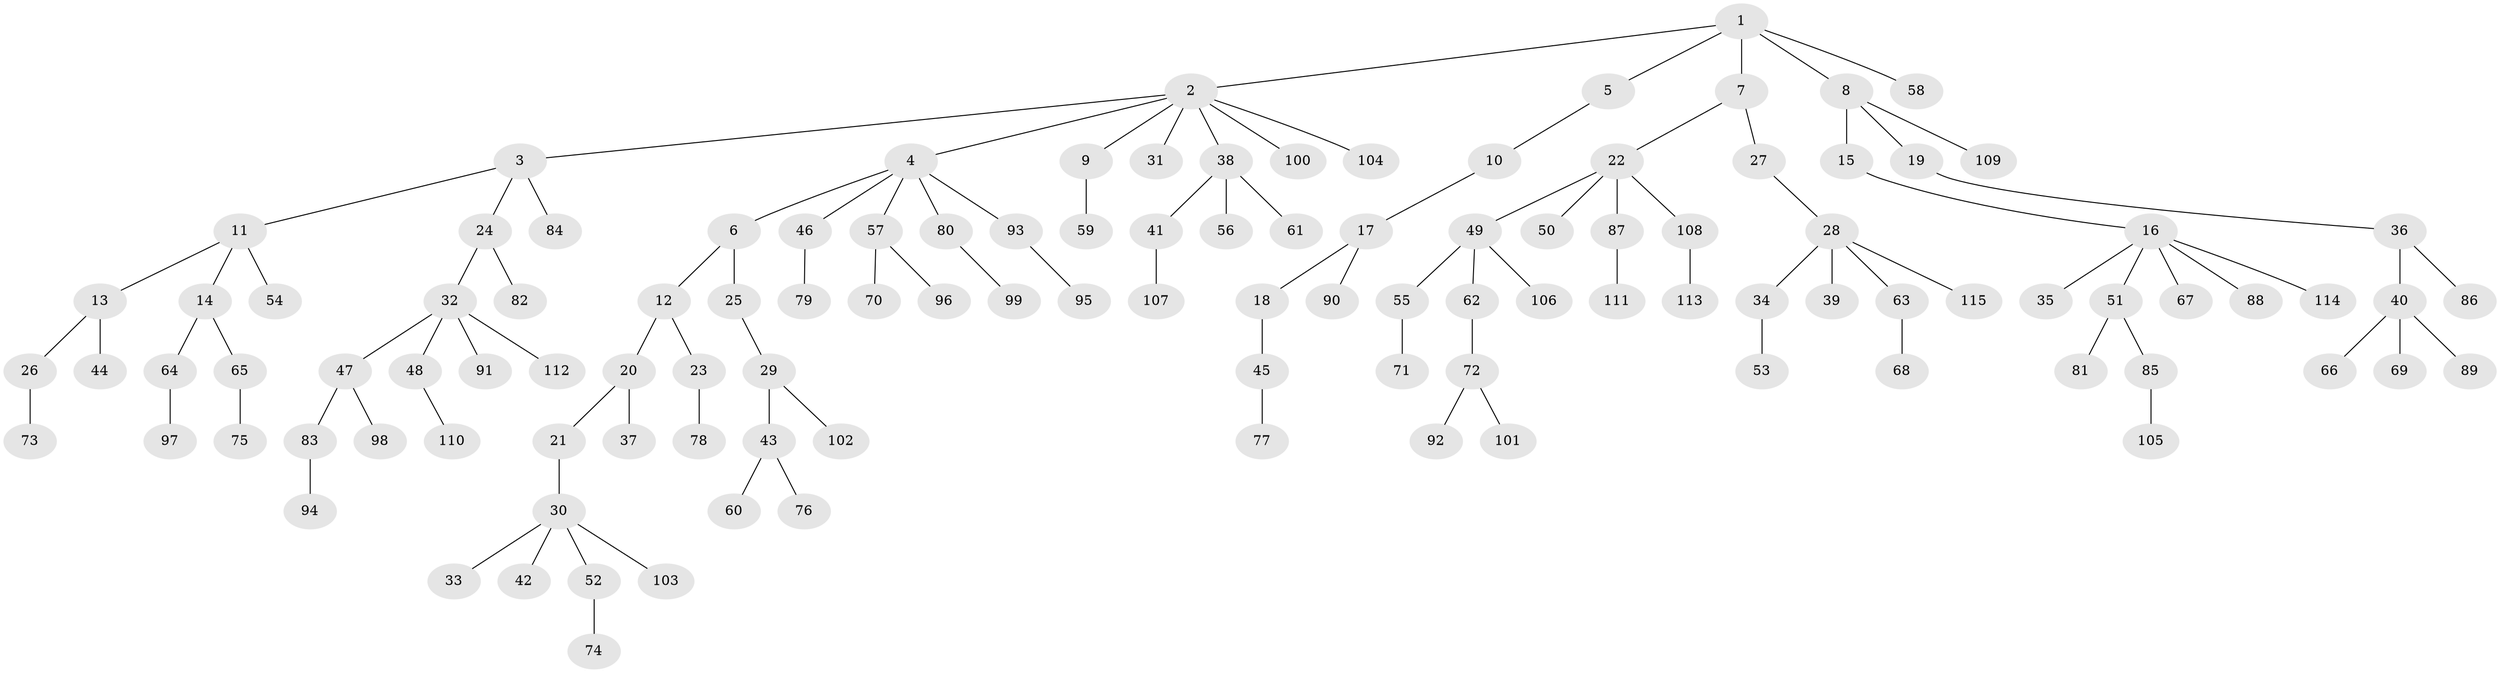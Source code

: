 // Generated by graph-tools (version 1.1) at 2025/53/03/09/25 04:53:01]
// undirected, 115 vertices, 114 edges
graph export_dot {
graph [start="1"]
  node [color=gray90,style=filled];
  1;
  2;
  3;
  4;
  5;
  6;
  7;
  8;
  9;
  10;
  11;
  12;
  13;
  14;
  15;
  16;
  17;
  18;
  19;
  20;
  21;
  22;
  23;
  24;
  25;
  26;
  27;
  28;
  29;
  30;
  31;
  32;
  33;
  34;
  35;
  36;
  37;
  38;
  39;
  40;
  41;
  42;
  43;
  44;
  45;
  46;
  47;
  48;
  49;
  50;
  51;
  52;
  53;
  54;
  55;
  56;
  57;
  58;
  59;
  60;
  61;
  62;
  63;
  64;
  65;
  66;
  67;
  68;
  69;
  70;
  71;
  72;
  73;
  74;
  75;
  76;
  77;
  78;
  79;
  80;
  81;
  82;
  83;
  84;
  85;
  86;
  87;
  88;
  89;
  90;
  91;
  92;
  93;
  94;
  95;
  96;
  97;
  98;
  99;
  100;
  101;
  102;
  103;
  104;
  105;
  106;
  107;
  108;
  109;
  110;
  111;
  112;
  113;
  114;
  115;
  1 -- 2;
  1 -- 5;
  1 -- 7;
  1 -- 8;
  1 -- 58;
  2 -- 3;
  2 -- 4;
  2 -- 9;
  2 -- 31;
  2 -- 38;
  2 -- 100;
  2 -- 104;
  3 -- 11;
  3 -- 24;
  3 -- 84;
  4 -- 6;
  4 -- 46;
  4 -- 57;
  4 -- 80;
  4 -- 93;
  5 -- 10;
  6 -- 12;
  6 -- 25;
  7 -- 22;
  7 -- 27;
  8 -- 15;
  8 -- 19;
  8 -- 109;
  9 -- 59;
  10 -- 17;
  11 -- 13;
  11 -- 14;
  11 -- 54;
  12 -- 20;
  12 -- 23;
  13 -- 26;
  13 -- 44;
  14 -- 64;
  14 -- 65;
  15 -- 16;
  16 -- 35;
  16 -- 51;
  16 -- 67;
  16 -- 88;
  16 -- 114;
  17 -- 18;
  17 -- 90;
  18 -- 45;
  19 -- 36;
  20 -- 21;
  20 -- 37;
  21 -- 30;
  22 -- 49;
  22 -- 50;
  22 -- 87;
  22 -- 108;
  23 -- 78;
  24 -- 32;
  24 -- 82;
  25 -- 29;
  26 -- 73;
  27 -- 28;
  28 -- 34;
  28 -- 39;
  28 -- 63;
  28 -- 115;
  29 -- 43;
  29 -- 102;
  30 -- 33;
  30 -- 42;
  30 -- 52;
  30 -- 103;
  32 -- 47;
  32 -- 48;
  32 -- 91;
  32 -- 112;
  34 -- 53;
  36 -- 40;
  36 -- 86;
  38 -- 41;
  38 -- 56;
  38 -- 61;
  40 -- 66;
  40 -- 69;
  40 -- 89;
  41 -- 107;
  43 -- 60;
  43 -- 76;
  45 -- 77;
  46 -- 79;
  47 -- 83;
  47 -- 98;
  48 -- 110;
  49 -- 55;
  49 -- 62;
  49 -- 106;
  51 -- 81;
  51 -- 85;
  52 -- 74;
  55 -- 71;
  57 -- 70;
  57 -- 96;
  62 -- 72;
  63 -- 68;
  64 -- 97;
  65 -- 75;
  72 -- 92;
  72 -- 101;
  80 -- 99;
  83 -- 94;
  85 -- 105;
  87 -- 111;
  93 -- 95;
  108 -- 113;
}
